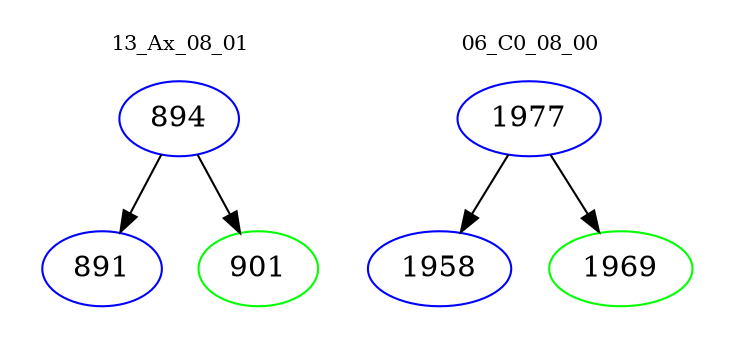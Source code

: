 digraph{
subgraph cluster_0 {
color = white
label = "13_Ax_08_01";
fontsize=10;
T0_894 [label="894", color="blue"]
T0_894 -> T0_891 [color="black"]
T0_891 [label="891", color="blue"]
T0_894 -> T0_901 [color="black"]
T0_901 [label="901", color="green"]
}
subgraph cluster_1 {
color = white
label = "06_C0_08_00";
fontsize=10;
T1_1977 [label="1977", color="blue"]
T1_1977 -> T1_1958 [color="black"]
T1_1958 [label="1958", color="blue"]
T1_1977 -> T1_1969 [color="black"]
T1_1969 [label="1969", color="green"]
}
}
